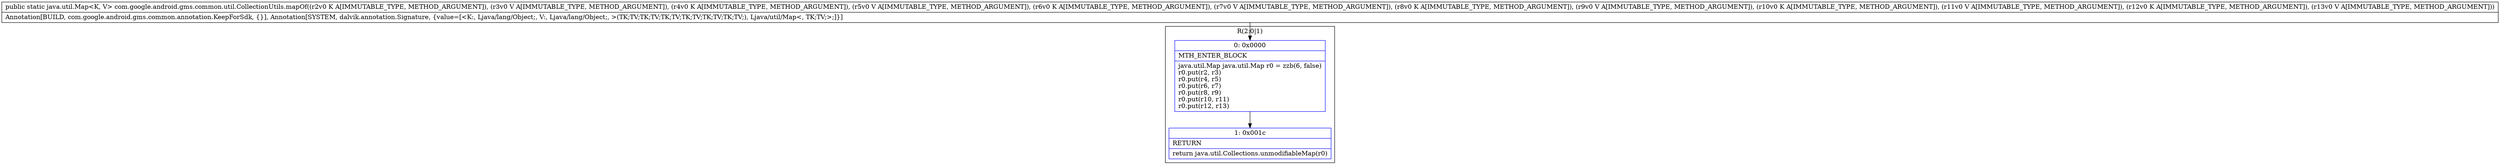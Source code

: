 digraph "CFG forcom.google.android.gms.common.util.CollectionUtils.mapOf(Ljava\/lang\/Object;Ljava\/lang\/Object;Ljava\/lang\/Object;Ljava\/lang\/Object;Ljava\/lang\/Object;Ljava\/lang\/Object;Ljava\/lang\/Object;Ljava\/lang\/Object;Ljava\/lang\/Object;Ljava\/lang\/Object;Ljava\/lang\/Object;Ljava\/lang\/Object;)Ljava\/util\/Map;" {
subgraph cluster_Region_1382676115 {
label = "R(2:0|1)";
node [shape=record,color=blue];
Node_0 [shape=record,label="{0\:\ 0x0000|MTH_ENTER_BLOCK\l|java.util.Map java.util.Map r0 = zzb(6, false)\lr0.put(r2, r3)\lr0.put(r4, r5)\lr0.put(r6, r7)\lr0.put(r8, r9)\lr0.put(r10, r11)\lr0.put(r12, r13)\l}"];
Node_1 [shape=record,label="{1\:\ 0x001c|RETURN\l|return java.util.Collections.unmodifiableMap(r0)\l}"];
}
MethodNode[shape=record,label="{public static java.util.Map\<K, V\> com.google.android.gms.common.util.CollectionUtils.mapOf((r2v0 K A[IMMUTABLE_TYPE, METHOD_ARGUMENT]), (r3v0 V A[IMMUTABLE_TYPE, METHOD_ARGUMENT]), (r4v0 K A[IMMUTABLE_TYPE, METHOD_ARGUMENT]), (r5v0 V A[IMMUTABLE_TYPE, METHOD_ARGUMENT]), (r6v0 K A[IMMUTABLE_TYPE, METHOD_ARGUMENT]), (r7v0 V A[IMMUTABLE_TYPE, METHOD_ARGUMENT]), (r8v0 K A[IMMUTABLE_TYPE, METHOD_ARGUMENT]), (r9v0 V A[IMMUTABLE_TYPE, METHOD_ARGUMENT]), (r10v0 K A[IMMUTABLE_TYPE, METHOD_ARGUMENT]), (r11v0 V A[IMMUTABLE_TYPE, METHOD_ARGUMENT]), (r12v0 K A[IMMUTABLE_TYPE, METHOD_ARGUMENT]), (r13v0 V A[IMMUTABLE_TYPE, METHOD_ARGUMENT]))  | Annotation[BUILD, com.google.android.gms.common.annotation.KeepForSdk, \{\}], Annotation[SYSTEM, dalvik.annotation.Signature, \{value=[\<K:, Ljava\/lang\/Object;, V:, Ljava\/lang\/Object;, \>(TK;TV;TK;TV;TK;TV;TK;TV;TK;TV;TK;TV;), Ljava\/util\/Map\<, TK;TV;\>;]\}]\l}"];
MethodNode -> Node_0;
Node_0 -> Node_1;
}

